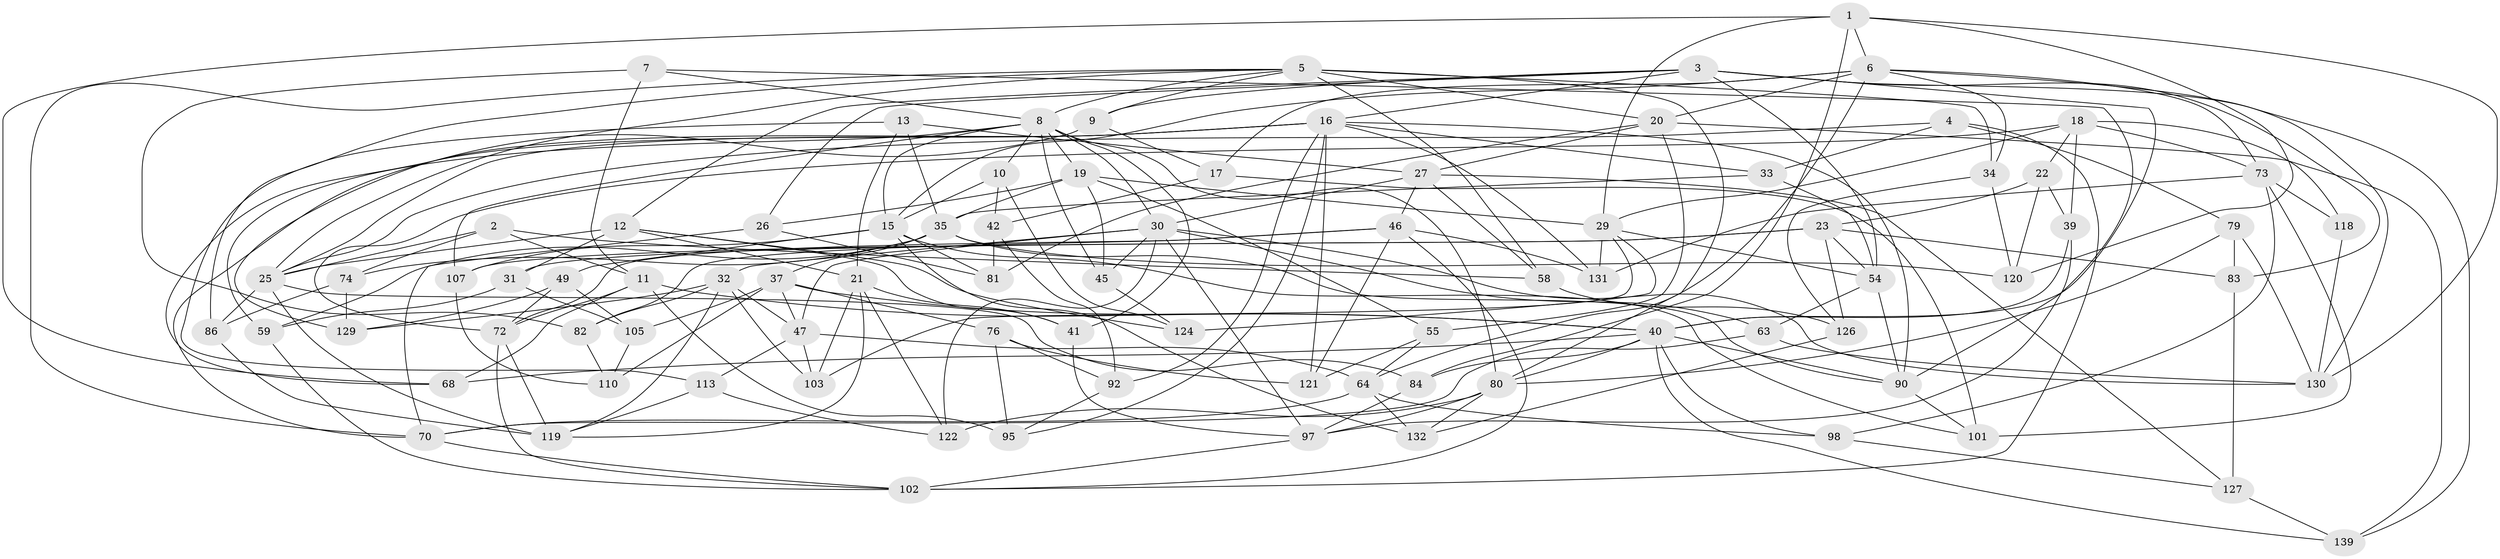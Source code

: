 // original degree distribution, {4: 1.0}
// Generated by graph-tools (version 1.1) at 2025/21/03/04/25 18:21:00]
// undirected, 85 vertices, 220 edges
graph export_dot {
graph [start="1"]
  node [color=gray90,style=filled];
  1 [super="+99"];
  2;
  3 [super="+100"];
  4;
  5 [super="+14+43"];
  6 [super="+51+44"];
  7;
  8 [super="+57+24"];
  9;
  10;
  11 [super="+65"];
  12 [super="+60"];
  13;
  15 [super="+109+53"];
  16 [super="+28+52"];
  17;
  18 [super="+88"];
  19 [super="+56"];
  20 [super="+89"];
  21 [super="+66"];
  22;
  23 [super="+48"];
  25 [super="+112+128"];
  26;
  27 [super="+106"];
  29 [super="+71+111"];
  30 [super="+62+61+137"];
  31;
  32 [super="+67+123"];
  33;
  34;
  35 [super="+135+78"];
  37 [super="+75"];
  39;
  40 [super="+91+94"];
  41;
  42;
  45;
  46 [super="+50"];
  47 [super="+77"];
  49;
  54 [super="+69"];
  55;
  58;
  59;
  63;
  64 [super="+125"];
  68;
  70 [super="+117"];
  72 [super="+87"];
  73 [super="+104"];
  74;
  76;
  79;
  80 [super="+136"];
  81;
  82;
  83;
  84;
  86;
  90 [super="+96"];
  92;
  95;
  97 [super="+133"];
  98;
  101;
  102 [super="+114"];
  103;
  105;
  107;
  110;
  113;
  118;
  119 [super="+134"];
  120;
  121;
  122;
  124;
  126;
  127;
  129;
  130 [super="+141"];
  131;
  132;
  139;
  1 -- 29;
  1 -- 68;
  1 -- 84;
  1 -- 120;
  1 -- 130;
  1 -- 6;
  2 -- 11;
  2 -- 74;
  2 -- 58;
  2 -- 25;
  3 -- 83;
  3 -- 54;
  3 -- 16;
  3 -- 9;
  3 -- 26;
  3 -- 139;
  3 -- 12;
  3 -- 40;
  4 -- 79;
  4 -- 33;
  4 -- 102;
  4 -- 25;
  5 -- 58;
  5 -- 20;
  5 -- 34;
  5 -- 86;
  5 -- 9;
  5 -- 25;
  5 -- 80 [weight=2];
  5 -- 8;
  5 -- 70;
  6 -- 17;
  6 -- 34;
  6 -- 64;
  6 -- 73;
  6 -- 15;
  6 -- 130;
  6 -- 20;
  7 -- 82;
  7 -- 90;
  7 -- 11;
  7 -- 8;
  8 -- 41;
  8 -- 80;
  8 -- 59;
  8 -- 15;
  8 -- 30 [weight=2];
  8 -- 10;
  8 -- 107;
  8 -- 45;
  8 -- 19;
  9 -- 129;
  9 -- 17;
  10 -- 124;
  10 -- 42;
  10 -- 15;
  11 -- 72;
  11 -- 68;
  11 -- 95;
  11 -- 40;
  12 -- 31;
  12 -- 124;
  12 -- 41;
  12 -- 21;
  12 -- 25;
  13 -- 113;
  13 -- 27;
  13 -- 21;
  13 -- 35;
  15 -- 49;
  15 -- 132;
  15 -- 81;
  15 -- 107;
  15 -- 101;
  16 -- 33;
  16 -- 121;
  16 -- 131;
  16 -- 70;
  16 -- 68;
  16 -- 25;
  16 -- 90;
  16 -- 92;
  16 -- 95;
  17 -- 42;
  17 -- 101;
  18 -- 22;
  18 -- 118 [weight=2];
  18 -- 39;
  18 -- 73;
  18 -- 29 [weight=2];
  18 -- 72;
  19 -- 29;
  19 -- 45;
  19 -- 26;
  19 -- 35;
  19 -- 55;
  20 -- 81;
  20 -- 55;
  20 -- 27;
  20 -- 139;
  21 -- 122;
  21 -- 41;
  21 -- 103;
  21 -- 119;
  22 -- 23;
  22 -- 39;
  22 -- 120;
  23 -- 126;
  23 -- 107;
  23 -- 83;
  23 -- 31;
  23 -- 54;
  25 -- 84;
  25 -- 119;
  25 -- 86;
  26 -- 81;
  26 -- 70;
  27 -- 58;
  27 -- 46;
  27 -- 127;
  27 -- 30;
  29 -- 124;
  29 -- 54;
  29 -- 131;
  29 -- 103;
  30 -- 45;
  30 -- 97;
  30 -- 122;
  30 -- 32;
  30 -- 63;
  30 -- 130;
  30 -- 47;
  31 -- 59;
  31 -- 105;
  32 -- 129;
  32 -- 82;
  32 -- 47 [weight=3];
  32 -- 103;
  32 -- 119;
  33 -- 35;
  33 -- 54;
  34 -- 126;
  34 -- 120;
  35 -- 37;
  35 -- 90;
  35 -- 74;
  35 -- 120;
  35 -- 59;
  37 -- 105;
  37 -- 76;
  37 -- 110;
  37 -- 47;
  37 -- 40;
  39 -- 97;
  39 -- 40;
  40 -- 84;
  40 -- 98;
  40 -- 90;
  40 -- 68;
  40 -- 139;
  40 -- 80;
  41 -- 97;
  42 -- 81;
  42 -- 92;
  45 -- 124;
  46 -- 131;
  46 -- 121;
  46 -- 82;
  46 -- 102;
  46 -- 72;
  47 -- 113;
  47 -- 103;
  47 -- 64;
  49 -- 105;
  49 -- 129;
  49 -- 72;
  54 -- 63;
  54 -- 90;
  55 -- 121;
  55 -- 64;
  58 -- 126;
  59 -- 102;
  63 -- 70;
  63 -- 130;
  64 -- 70;
  64 -- 98;
  64 -- 132;
  70 -- 102;
  72 -- 119;
  72 -- 102;
  73 -- 131;
  73 -- 118;
  73 -- 98;
  73 -- 101;
  74 -- 86;
  74 -- 129;
  76 -- 95;
  76 -- 121;
  76 -- 92;
  79 -- 83;
  79 -- 80;
  79 -- 130;
  80 -- 122;
  80 -- 97;
  80 -- 132;
  82 -- 110;
  83 -- 127;
  84 -- 97;
  86 -- 119;
  90 -- 101;
  92 -- 95;
  97 -- 102;
  98 -- 127;
  105 -- 110;
  107 -- 110;
  113 -- 122;
  113 -- 119;
  118 -- 130;
  126 -- 132;
  127 -- 139;
}
